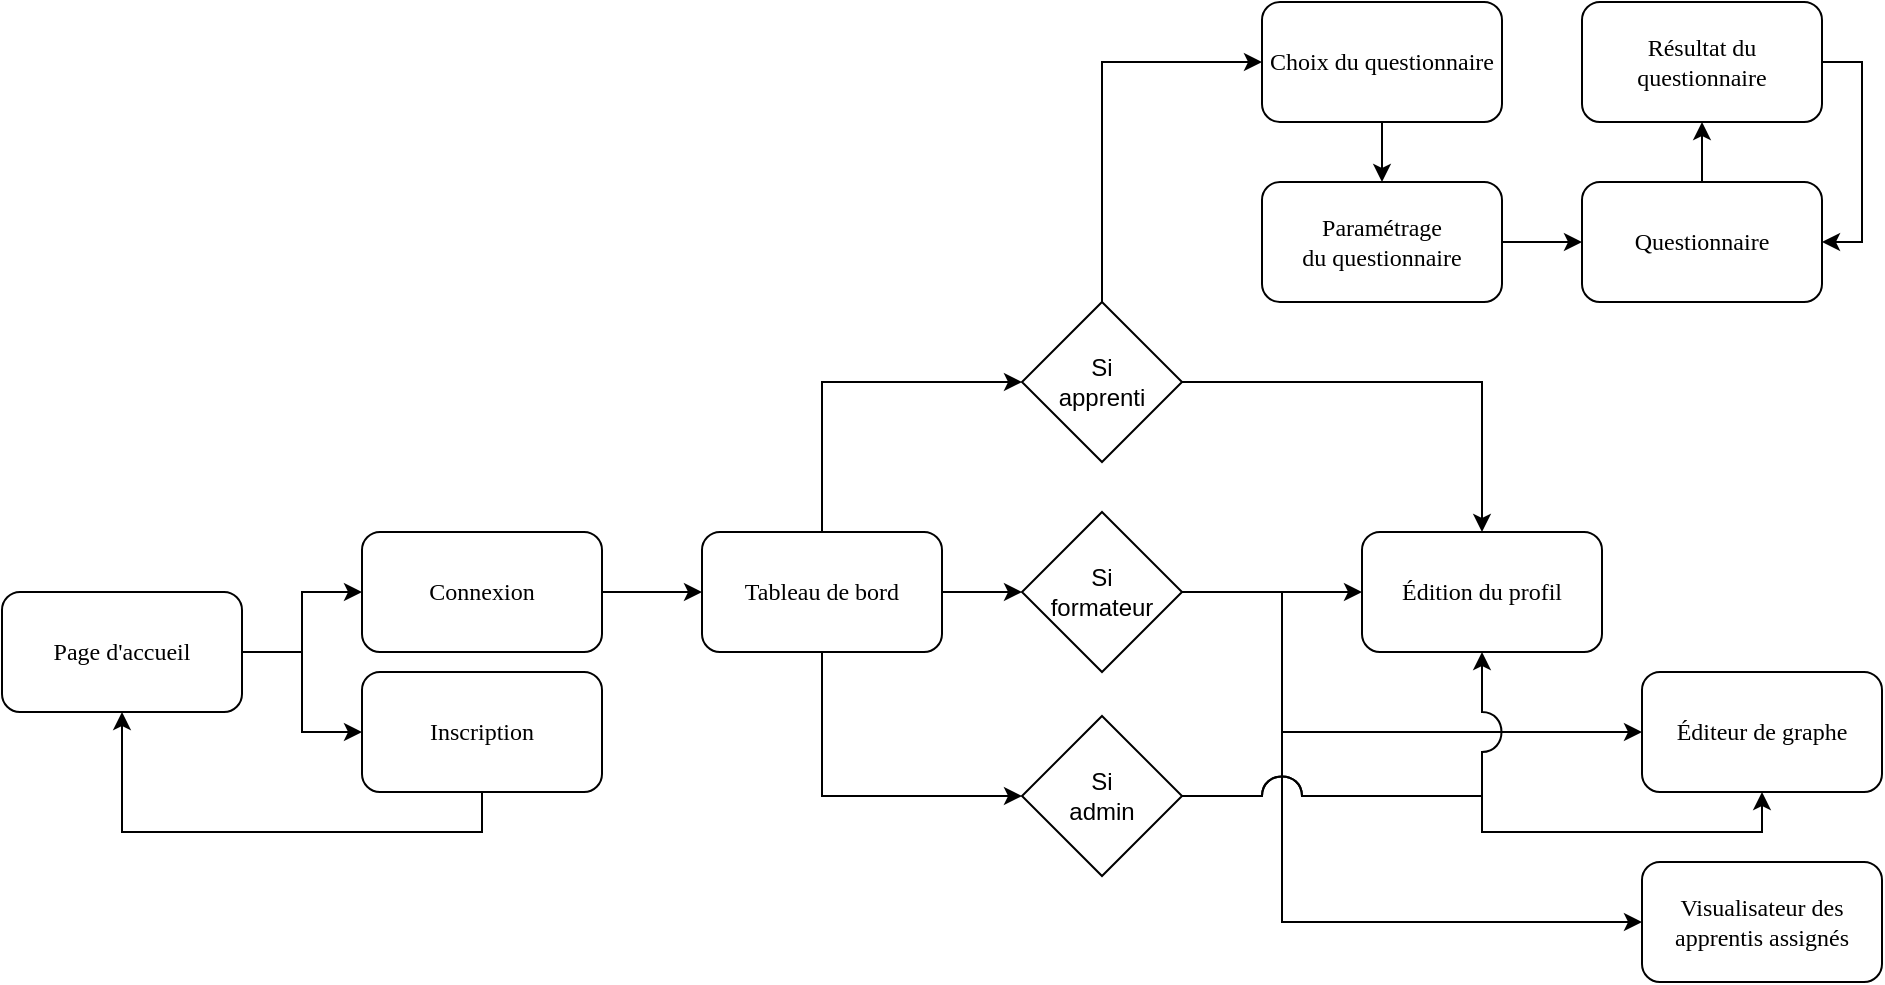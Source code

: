 <mxfile version="17.2.1" type="device"><diagram name="Page-1" id="10a91c8b-09ff-31b1-d368-03940ed4cc9e"><mxGraphModel dx="1422" dy="857" grid="1" gridSize="10" guides="1" tooltips="1" connect="1" arrows="1" fold="1" page="1" pageScale="1" pageWidth="1100" pageHeight="850" background="none" math="0" shadow="0"><root><mxCell id="0"/><mxCell id="1" parent="0"/><mxCell id="m_FL7L1oPesIxnk-hzV_-2" style="edgeStyle=orthogonalEdgeStyle;rounded=0;orthogonalLoop=1;jettySize=auto;html=1;exitX=1;exitY=0.5;exitDx=0;exitDy=0;entryX=0;entryY=0.5;entryDx=0;entryDy=0;shadow=0;sketch=0;" edge="1" parent="1" source="62893188c0fa7362-1" target="62893188c0fa7362-3"><mxGeometry relative="1" as="geometry"/></mxCell><mxCell id="m_FL7L1oPesIxnk-hzV_-4" style="edgeStyle=orthogonalEdgeStyle;rounded=0;orthogonalLoop=1;jettySize=auto;html=1;exitX=1;exitY=0.5;exitDx=0;exitDy=0;entryX=0;entryY=0.5;entryDx=0;entryDy=0;shadow=0;sketch=0;" edge="1" parent="1" source="62893188c0fa7362-1" target="m_FL7L1oPesIxnk-hzV_-3"><mxGeometry relative="1" as="geometry"/></mxCell><mxCell id="62893188c0fa7362-1" value="Page d'accueil" style="whiteSpace=wrap;html=1;rounded=1;shadow=0;labelBackgroundColor=none;strokeWidth=1;fontFamily=Verdana;fontSize=12;align=center;sketch=0;" parent="1" vertex="1"><mxGeometry x="80" y="475" width="120" height="60" as="geometry"/></mxCell><mxCell id="m_FL7L1oPesIxnk-hzV_-49" style="edgeStyle=orthogonalEdgeStyle;rounded=0;sketch=0;jumpStyle=arc;jumpSize=20;orthogonalLoop=1;jettySize=auto;html=1;exitX=1;exitY=0.5;exitDx=0;exitDy=0;shadow=0;" edge="1" parent="1" source="62893188c0fa7362-3" target="m_FL7L1oPesIxnk-hzV_-44"><mxGeometry relative="1" as="geometry"/></mxCell><mxCell id="62893188c0fa7362-3" value="&lt;span&gt;Connexion&lt;/span&gt;" style="whiteSpace=wrap;html=1;rounded=1;shadow=0;labelBackgroundColor=none;strokeWidth=1;fontFamily=Verdana;fontSize=12;align=center;sketch=0;" parent="1" vertex="1"><mxGeometry x="260" y="445" width="120" height="60" as="geometry"/></mxCell><mxCell id="m_FL7L1oPesIxnk-hzV_-9" style="edgeStyle=orthogonalEdgeStyle;rounded=0;orthogonalLoop=1;jettySize=auto;html=1;exitX=0.5;exitY=1;exitDx=0;exitDy=0;entryX=0.5;entryY=1;entryDx=0;entryDy=0;shadow=0;sketch=0;" edge="1" parent="1" source="m_FL7L1oPesIxnk-hzV_-3" target="62893188c0fa7362-1"><mxGeometry relative="1" as="geometry"/></mxCell><mxCell id="m_FL7L1oPesIxnk-hzV_-3" value="&lt;span&gt;Inscription&lt;/span&gt;" style="whiteSpace=wrap;html=1;rounded=1;shadow=0;labelBackgroundColor=none;strokeWidth=1;fontFamily=Verdana;fontSize=12;align=center;sketch=0;" vertex="1" parent="1"><mxGeometry x="260" y="515" width="120" height="60" as="geometry"/></mxCell><mxCell id="m_FL7L1oPesIxnk-hzV_-14" style="edgeStyle=orthogonalEdgeStyle;rounded=0;orthogonalLoop=1;jettySize=auto;html=1;exitX=1;exitY=0.5;exitDx=0;exitDy=0;entryX=0;entryY=0.5;entryDx=0;entryDy=0;shadow=0;sketch=0;" edge="1" parent="1" source="m_FL7L1oPesIxnk-hzV_-5" target="m_FL7L1oPesIxnk-hzV_-12"><mxGeometry relative="1" as="geometry"/></mxCell><mxCell id="m_FL7L1oPesIxnk-hzV_-5" value="&lt;span&gt;Paramétrage&lt;br&gt;du questionnaire&lt;br&gt;&lt;/span&gt;" style="whiteSpace=wrap;html=1;rounded=1;shadow=0;labelBackgroundColor=none;strokeWidth=1;fontFamily=Verdana;fontSize=12;align=center;sketch=0;" vertex="1" parent="1"><mxGeometry x="710" y="270" width="120" height="60" as="geometry"/></mxCell><mxCell id="m_FL7L1oPesIxnk-hzV_-56" style="edgeStyle=orthogonalEdgeStyle;rounded=0;sketch=0;jumpStyle=arc;jumpSize=20;orthogonalLoop=1;jettySize=auto;html=1;exitX=0.5;exitY=0;exitDx=0;exitDy=0;entryX=0.5;entryY=1;entryDx=0;entryDy=0;shadow=0;" edge="1" parent="1" source="m_FL7L1oPesIxnk-hzV_-12" target="m_FL7L1oPesIxnk-hzV_-13"><mxGeometry relative="1" as="geometry"/></mxCell><mxCell id="m_FL7L1oPesIxnk-hzV_-12" value="&lt;span&gt;Questionnaire&lt;br&gt;&lt;/span&gt;" style="whiteSpace=wrap;html=1;rounded=1;shadow=0;labelBackgroundColor=none;strokeWidth=1;fontFamily=Verdana;fontSize=12;align=center;sketch=0;" vertex="1" parent="1"><mxGeometry x="870" y="270" width="120" height="60" as="geometry"/></mxCell><mxCell id="m_FL7L1oPesIxnk-hzV_-68" style="edgeStyle=orthogonalEdgeStyle;rounded=0;sketch=0;jumpStyle=arc;jumpSize=20;orthogonalLoop=1;jettySize=auto;html=1;exitX=1;exitY=0.5;exitDx=0;exitDy=0;entryX=1;entryY=0.5;entryDx=0;entryDy=0;shadow=0;" edge="1" parent="1" source="m_FL7L1oPesIxnk-hzV_-13" target="m_FL7L1oPesIxnk-hzV_-12"><mxGeometry relative="1" as="geometry"/></mxCell><mxCell id="m_FL7L1oPesIxnk-hzV_-13" value="&lt;span&gt;Résultat du&lt;br&gt;questionnaire&lt;br&gt;&lt;/span&gt;" style="whiteSpace=wrap;html=1;rounded=1;shadow=0;labelBackgroundColor=none;strokeWidth=1;fontFamily=Verdana;fontSize=12;align=center;sketch=0;" vertex="1" parent="1"><mxGeometry x="870" y="180" width="120" height="60" as="geometry"/></mxCell><mxCell id="m_FL7L1oPesIxnk-hzV_-17" value="&lt;span&gt;Éditeur de graphe&lt;br&gt;&lt;/span&gt;" style="whiteSpace=wrap;html=1;rounded=1;shadow=0;labelBackgroundColor=none;strokeWidth=1;fontFamily=Verdana;fontSize=12;align=center;sketch=0;" vertex="1" parent="1"><mxGeometry x="900" y="515" width="120" height="60" as="geometry"/></mxCell><mxCell id="m_FL7L1oPesIxnk-hzV_-19" value="&lt;span&gt;Visualisateur des&lt;br&gt;apprentis assignés&lt;br&gt;&lt;/span&gt;" style="whiteSpace=wrap;html=1;rounded=1;shadow=0;labelBackgroundColor=none;strokeWidth=1;fontFamily=Verdana;fontSize=12;align=center;sketch=0;" vertex="1" parent="1"><mxGeometry x="900" y="610" width="120" height="60" as="geometry"/></mxCell><mxCell id="m_FL7L1oPesIxnk-hzV_-21" value="&lt;span&gt;Édition du profil&lt;br&gt;&lt;/span&gt;" style="whiteSpace=wrap;html=1;rounded=1;shadow=0;labelBackgroundColor=none;strokeWidth=1;fontFamily=Verdana;fontSize=12;align=center;sketch=0;" vertex="1" parent="1"><mxGeometry x="760" y="445" width="120" height="60" as="geometry"/></mxCell><mxCell id="m_FL7L1oPesIxnk-hzV_-50" style="edgeStyle=orthogonalEdgeStyle;rounded=0;sketch=0;jumpStyle=arc;jumpSize=20;orthogonalLoop=1;jettySize=auto;html=1;exitX=1;exitY=0.5;exitDx=0;exitDy=0;entryX=0;entryY=0.5;entryDx=0;entryDy=0;shadow=0;" edge="1" parent="1" source="m_FL7L1oPesIxnk-hzV_-44" target="m_FL7L1oPesIxnk-hzV_-47"><mxGeometry relative="1" as="geometry"/></mxCell><mxCell id="m_FL7L1oPesIxnk-hzV_-51" style="edgeStyle=orthogonalEdgeStyle;rounded=0;sketch=0;jumpStyle=arc;jumpSize=20;orthogonalLoop=1;jettySize=auto;html=1;exitX=0.5;exitY=0;exitDx=0;exitDy=0;entryX=0;entryY=0.5;entryDx=0;entryDy=0;shadow=0;" edge="1" parent="1" source="m_FL7L1oPesIxnk-hzV_-44" target="m_FL7L1oPesIxnk-hzV_-46"><mxGeometry relative="1" as="geometry"/></mxCell><mxCell id="m_FL7L1oPesIxnk-hzV_-52" style="edgeStyle=orthogonalEdgeStyle;rounded=0;sketch=0;jumpStyle=arc;jumpSize=20;orthogonalLoop=1;jettySize=auto;html=1;exitX=0.5;exitY=1;exitDx=0;exitDy=0;entryX=0;entryY=0.5;entryDx=0;entryDy=0;shadow=0;" edge="1" parent="1" source="m_FL7L1oPesIxnk-hzV_-44" target="m_FL7L1oPesIxnk-hzV_-48"><mxGeometry relative="1" as="geometry"/></mxCell><mxCell id="m_FL7L1oPesIxnk-hzV_-44" value="&lt;span&gt;Tableau de bord&lt;br&gt;&lt;/span&gt;" style="whiteSpace=wrap;html=1;rounded=1;shadow=0;labelBackgroundColor=none;strokeWidth=1;fontFamily=Verdana;fontSize=12;align=center;sketch=0;" vertex="1" parent="1"><mxGeometry x="430" y="445" width="120" height="60" as="geometry"/></mxCell><mxCell id="m_FL7L1oPesIxnk-hzV_-54" style="edgeStyle=orthogonalEdgeStyle;rounded=0;sketch=0;jumpStyle=arc;jumpSize=20;orthogonalLoop=1;jettySize=auto;html=1;exitX=0.5;exitY=1;exitDx=0;exitDy=0;entryX=0.5;entryY=0;entryDx=0;entryDy=0;shadow=0;" edge="1" parent="1" source="m_FL7L1oPesIxnk-hzV_-45" target="m_FL7L1oPesIxnk-hzV_-5"><mxGeometry relative="1" as="geometry"/></mxCell><mxCell id="m_FL7L1oPesIxnk-hzV_-45" value="&lt;span&gt;Choix du questionnaire&lt;br&gt;&lt;/span&gt;" style="whiteSpace=wrap;html=1;rounded=1;shadow=0;labelBackgroundColor=none;strokeWidth=1;fontFamily=Verdana;fontSize=12;align=center;sketch=0;" vertex="1" parent="1"><mxGeometry x="710" y="180" width="120" height="60" as="geometry"/></mxCell><mxCell id="m_FL7L1oPesIxnk-hzV_-57" style="edgeStyle=orthogonalEdgeStyle;rounded=0;sketch=0;jumpStyle=arc;jumpSize=20;orthogonalLoop=1;jettySize=auto;html=1;exitX=0.5;exitY=0;exitDx=0;exitDy=0;entryX=0;entryY=0.5;entryDx=0;entryDy=0;shadow=0;" edge="1" parent="1" source="m_FL7L1oPesIxnk-hzV_-46" target="m_FL7L1oPesIxnk-hzV_-45"><mxGeometry relative="1" as="geometry"/></mxCell><mxCell id="m_FL7L1oPesIxnk-hzV_-60" style="edgeStyle=orthogonalEdgeStyle;rounded=0;sketch=0;jumpStyle=arc;jumpSize=20;orthogonalLoop=1;jettySize=auto;html=1;exitX=1;exitY=0.5;exitDx=0;exitDy=0;entryX=0.5;entryY=0;entryDx=0;entryDy=0;shadow=0;" edge="1" parent="1" source="m_FL7L1oPesIxnk-hzV_-46" target="m_FL7L1oPesIxnk-hzV_-21"><mxGeometry relative="1" as="geometry"/></mxCell><mxCell id="m_FL7L1oPesIxnk-hzV_-46" value="Si&lt;br&gt;apprenti" style="rhombus;whiteSpace=wrap;html=1;shadow=0;sketch=0;" vertex="1" parent="1"><mxGeometry x="590" y="330" width="80" height="80" as="geometry"/></mxCell><mxCell id="m_FL7L1oPesIxnk-hzV_-61" style="edgeStyle=orthogonalEdgeStyle;rounded=0;sketch=0;jumpStyle=arc;jumpSize=20;orthogonalLoop=1;jettySize=auto;html=1;exitX=1;exitY=0.5;exitDx=0;exitDy=0;entryX=0;entryY=0.5;entryDx=0;entryDy=0;shadow=0;" edge="1" parent="1" source="m_FL7L1oPesIxnk-hzV_-47" target="m_FL7L1oPesIxnk-hzV_-21"><mxGeometry relative="1" as="geometry"/></mxCell><mxCell id="m_FL7L1oPesIxnk-hzV_-63" style="edgeStyle=orthogonalEdgeStyle;rounded=0;sketch=0;jumpStyle=arc;jumpSize=20;orthogonalLoop=1;jettySize=auto;html=1;exitX=1;exitY=0.5;exitDx=0;exitDy=0;entryX=0;entryY=0.5;entryDx=0;entryDy=0;shadow=0;" edge="1" parent="1" source="m_FL7L1oPesIxnk-hzV_-47" target="m_FL7L1oPesIxnk-hzV_-17"><mxGeometry relative="1" as="geometry"><Array as="points"><mxPoint x="720" y="475"/><mxPoint x="720" y="545"/></Array></mxGeometry></mxCell><mxCell id="m_FL7L1oPesIxnk-hzV_-64" style="edgeStyle=orthogonalEdgeStyle;rounded=0;sketch=0;jumpStyle=arc;jumpSize=20;orthogonalLoop=1;jettySize=auto;html=1;exitX=1;exitY=0.5;exitDx=0;exitDy=0;entryX=0;entryY=0.5;entryDx=0;entryDy=0;shadow=0;" edge="1" parent="1" source="m_FL7L1oPesIxnk-hzV_-47" target="m_FL7L1oPesIxnk-hzV_-19"><mxGeometry relative="1" as="geometry"><Array as="points"><mxPoint x="720" y="475"/><mxPoint x="720" y="640"/></Array></mxGeometry></mxCell><mxCell id="m_FL7L1oPesIxnk-hzV_-47" value="Si&lt;br&gt;formateur" style="rhombus;whiteSpace=wrap;html=1;shadow=0;sketch=0;" vertex="1" parent="1"><mxGeometry x="590" y="435" width="80" height="80" as="geometry"/></mxCell><mxCell id="m_FL7L1oPesIxnk-hzV_-62" style="edgeStyle=orthogonalEdgeStyle;rounded=0;sketch=0;jumpStyle=arc;jumpSize=20;orthogonalLoop=1;jettySize=auto;html=1;exitX=1;exitY=0.5;exitDx=0;exitDy=0;entryX=0.5;entryY=1;entryDx=0;entryDy=0;shadow=0;" edge="1" parent="1" source="m_FL7L1oPesIxnk-hzV_-48" target="m_FL7L1oPesIxnk-hzV_-21"><mxGeometry relative="1" as="geometry"/></mxCell><mxCell id="m_FL7L1oPesIxnk-hzV_-65" style="edgeStyle=orthogonalEdgeStyle;rounded=0;sketch=0;jumpStyle=arc;jumpSize=20;orthogonalLoop=1;jettySize=auto;html=1;exitX=1;exitY=0.5;exitDx=0;exitDy=0;entryX=0.5;entryY=1;entryDx=0;entryDy=0;shadow=0;" edge="1" parent="1" source="m_FL7L1oPesIxnk-hzV_-48" target="m_FL7L1oPesIxnk-hzV_-17"><mxGeometry relative="1" as="geometry"><Array as="points"><mxPoint x="820" y="577"/><mxPoint x="820" y="595"/><mxPoint x="960" y="595"/></Array></mxGeometry></mxCell><mxCell id="m_FL7L1oPesIxnk-hzV_-48" value="Si&lt;br&gt;admin" style="rhombus;whiteSpace=wrap;html=1;shadow=0;sketch=0;" vertex="1" parent="1"><mxGeometry x="590" y="537" width="80" height="80" as="geometry"/></mxCell></root></mxGraphModel></diagram></mxfile>